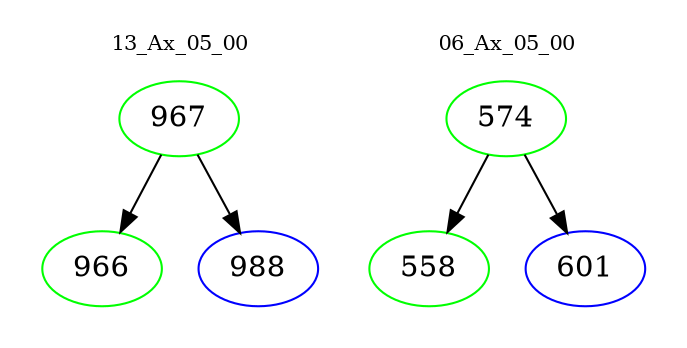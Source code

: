 digraph{
subgraph cluster_0 {
color = white
label = "13_Ax_05_00";
fontsize=10;
T0_967 [label="967", color="green"]
T0_967 -> T0_966 [color="black"]
T0_966 [label="966", color="green"]
T0_967 -> T0_988 [color="black"]
T0_988 [label="988", color="blue"]
}
subgraph cluster_1 {
color = white
label = "06_Ax_05_00";
fontsize=10;
T1_574 [label="574", color="green"]
T1_574 -> T1_558 [color="black"]
T1_558 [label="558", color="green"]
T1_574 -> T1_601 [color="black"]
T1_601 [label="601", color="blue"]
}
}
